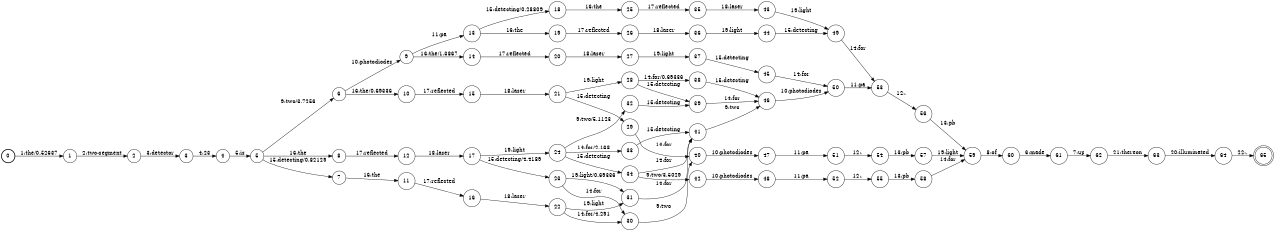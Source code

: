digraph FST {
rankdir = LR;
size = "8.5,11";
label = "";
center = 1;
orientation = Portrait;
ranksep = "0.4";
nodesep = "0.25";
0 [label = "0", shape = circle, style = bold, fontsize = 14]
	0 -> 1 [label = "1:the/0.52637", fontsize = 14];
1 [label = "1", shape = circle, style = solid, fontsize = 14]
	1 -> 2 [label = "2:two-segment", fontsize = 14];
2 [label = "2", shape = circle, style = solid, fontsize = 14]
	2 -> 3 [label = "3:detector", fontsize = 14];
3 [label = "3", shape = circle, style = solid, fontsize = 14]
	3 -> 4 [label = "4:23", fontsize = 14];
4 [label = "4", shape = circle, style = solid, fontsize = 14]
	4 -> 5 [label = "5:is", fontsize = 14];
5 [label = "5", shape = circle, style = solid, fontsize = 14]
	5 -> 8 [label = "16:the", fontsize = 14];
	5 -> 6 [label = "9:two/3.7256", fontsize = 14];
	5 -> 7 [label = "15:detecting/0.82129", fontsize = 14];
6 [label = "6", shape = circle, style = solid, fontsize = 14]
	6 -> 10 [label = "16:the/0.69336", fontsize = 14];
	6 -> 9 [label = "10:photodiodes", fontsize = 14];
7 [label = "7", shape = circle, style = solid, fontsize = 14]
	7 -> 11 [label = "16:the", fontsize = 14];
8 [label = "8", shape = circle, style = solid, fontsize = 14]
	8 -> 12 [label = "17:reflected", fontsize = 14];
9 [label = "9", shape = circle, style = solid, fontsize = 14]
	9 -> 14 [label = "16:the/1.3867", fontsize = 14];
	9 -> 13 [label = "11:pa", fontsize = 14];
10 [label = "10", shape = circle, style = solid, fontsize = 14]
	10 -> 15 [label = "17:reflected", fontsize = 14];
11 [label = "11", shape = circle, style = solid, fontsize = 14]
	11 -> 16 [label = "17:reflected", fontsize = 14];
12 [label = "12", shape = circle, style = solid, fontsize = 14]
	12 -> 17 [label = "18:laser", fontsize = 14];
13 [label = "13", shape = circle, style = solid, fontsize = 14]
	13 -> 19 [label = "16:the", fontsize = 14];
	13 -> 18 [label = "15:detecting/0.28809", fontsize = 14];
14 [label = "14", shape = circle, style = solid, fontsize = 14]
	14 -> 20 [label = "17:reflected", fontsize = 14];
15 [label = "15", shape = circle, style = solid, fontsize = 14]
	15 -> 21 [label = "18:laser", fontsize = 14];
16 [label = "16", shape = circle, style = solid, fontsize = 14]
	16 -> 22 [label = "18:laser", fontsize = 14];
17 [label = "17", shape = circle, style = solid, fontsize = 14]
	17 -> 23 [label = "15:detecting/4.4189", fontsize = 14];
	17 -> 24 [label = "19:light", fontsize = 14];
18 [label = "18", shape = circle, style = solid, fontsize = 14]
	18 -> 25 [label = "16:the", fontsize = 14];
19 [label = "19", shape = circle, style = solid, fontsize = 14]
	19 -> 26 [label = "17:reflected", fontsize = 14];
20 [label = "20", shape = circle, style = solid, fontsize = 14]
	20 -> 27 [label = "18:laser", fontsize = 14];
21 [label = "21", shape = circle, style = solid, fontsize = 14]
	21 -> 29 [label = "15:detecting", fontsize = 14];
	21 -> 28 [label = "19:light", fontsize = 14];
22 [label = "22", shape = circle, style = solid, fontsize = 14]
	22 -> 30 [label = "14:for/4.291", fontsize = 14];
	22 -> 31 [label = "19:light", fontsize = 14];
23 [label = "23", shape = circle, style = solid, fontsize = 14]
	23 -> 30 [label = "14:for", fontsize = 14];
	23 -> 31 [label = "19:light/0.69336", fontsize = 14];
24 [label = "24", shape = circle, style = solid, fontsize = 14]
	24 -> 32 [label = "9:two/5.1123", fontsize = 14];
	24 -> 33 [label = "14:for/2.168", fontsize = 14];
	24 -> 34 [label = "15:detecting", fontsize = 14];
25 [label = "25", shape = circle, style = solid, fontsize = 14]
	25 -> 35 [label = "17:reflected", fontsize = 14];
26 [label = "26", shape = circle, style = solid, fontsize = 14]
	26 -> 36 [label = "18:laser", fontsize = 14];
27 [label = "27", shape = circle, style = solid, fontsize = 14]
	27 -> 37 [label = "19:light", fontsize = 14];
28 [label = "28", shape = circle, style = solid, fontsize = 14]
	28 -> 38 [label = "14:for/0.69336", fontsize = 14];
	28 -> 39 [label = "15:detecting", fontsize = 14];
29 [label = "29", shape = circle, style = solid, fontsize = 14]
	29 -> 40 [label = "14:for", fontsize = 14];
30 [label = "30", shape = circle, style = solid, fontsize = 14]
	30 -> 40 [label = "9:two", fontsize = 14];
31 [label = "31", shape = circle, style = solid, fontsize = 14]
	31 -> 41 [label = "14:for", fontsize = 14];
32 [label = "32", shape = circle, style = solid, fontsize = 14]
	32 -> 39 [label = "15:detecting", fontsize = 14];
33 [label = "33", shape = circle, style = solid, fontsize = 14]
	33 -> 41 [label = "15:detecting", fontsize = 14];
34 [label = "34", shape = circle, style = solid, fontsize = 14]
	34 -> 42 [label = "9:two/3.5029", fontsize = 14];
	34 -> 41 [label = "14:for", fontsize = 14];
35 [label = "35", shape = circle, style = solid, fontsize = 14]
	35 -> 43 [label = "18:laser", fontsize = 14];
36 [label = "36", shape = circle, style = solid, fontsize = 14]
	36 -> 44 [label = "19:light", fontsize = 14];
37 [label = "37", shape = circle, style = solid, fontsize = 14]
	37 -> 45 [label = "15:detecting", fontsize = 14];
38 [label = "38", shape = circle, style = solid, fontsize = 14]
	38 -> 46 [label = "15:detecting", fontsize = 14];
39 [label = "39", shape = circle, style = solid, fontsize = 14]
	39 -> 46 [label = "14:for", fontsize = 14];
40 [label = "40", shape = circle, style = solid, fontsize = 14]
	40 -> 47 [label = "10:photodiodes", fontsize = 14];
41 [label = "41", shape = circle, style = solid, fontsize = 14]
	41 -> 46 [label = "9:two", fontsize = 14];
42 [label = "42", shape = circle, style = solid, fontsize = 14]
	42 -> 48 [label = "10:photodiodes", fontsize = 14];
43 [label = "43", shape = circle, style = solid, fontsize = 14]
	43 -> 49 [label = "19:light", fontsize = 14];
44 [label = "44", shape = circle, style = solid, fontsize = 14]
	44 -> 49 [label = "15:detecting", fontsize = 14];
45 [label = "45", shape = circle, style = solid, fontsize = 14]
	45 -> 50 [label = "14:for", fontsize = 14];
46 [label = "46", shape = circle, style = solid, fontsize = 14]
	46 -> 50 [label = "10:photodiodes", fontsize = 14];
47 [label = "47", shape = circle, style = solid, fontsize = 14]
	47 -> 51 [label = "11:pa", fontsize = 14];
48 [label = "48", shape = circle, style = solid, fontsize = 14]
	48 -> 52 [label = "11:pa", fontsize = 14];
49 [label = "49", shape = circle, style = solid, fontsize = 14]
	49 -> 53 [label = "14:for", fontsize = 14];
50 [label = "50", shape = circle, style = solid, fontsize = 14]
	50 -> 53 [label = "11:pa", fontsize = 14];
51 [label = "51", shape = circle, style = solid, fontsize = 14]
	51 -> 54 [label = "12:,", fontsize = 14];
52 [label = "52", shape = circle, style = solid, fontsize = 14]
	52 -> 55 [label = "12:,", fontsize = 14];
53 [label = "53", shape = circle, style = solid, fontsize = 14]
	53 -> 56 [label = "12:,", fontsize = 14];
54 [label = "54", shape = circle, style = solid, fontsize = 14]
	54 -> 57 [label = "13:pb", fontsize = 14];
55 [label = "55", shape = circle, style = solid, fontsize = 14]
	55 -> 58 [label = "13:pb", fontsize = 14];
56 [label = "56", shape = circle, style = solid, fontsize = 14]
	56 -> 59 [label = "13:pb", fontsize = 14];
57 [label = "57", shape = circle, style = solid, fontsize = 14]
	57 -> 59 [label = "19:light", fontsize = 14];
58 [label = "58", shape = circle, style = solid, fontsize = 14]
	58 -> 59 [label = "14:for", fontsize = 14];
59 [label = "59", shape = circle, style = solid, fontsize = 14]
	59 -> 60 [label = "8:of", fontsize = 14];
60 [label = "60", shape = circle, style = solid, fontsize = 14]
	60 -> 61 [label = "6:made", fontsize = 14];
61 [label = "61", shape = circle, style = solid, fontsize = 14]
	61 -> 62 [label = "7:up", fontsize = 14];
62 [label = "62", shape = circle, style = solid, fontsize = 14]
	62 -> 63 [label = "21:thereon", fontsize = 14];
63 [label = "63", shape = circle, style = solid, fontsize = 14]
	63 -> 64 [label = "20:illuminated", fontsize = 14];
64 [label = "64", shape = circle, style = solid, fontsize = 14]
	64 -> 65 [label = "22:.", fontsize = 14];
65 [label = "65", shape = doublecircle, style = solid, fontsize = 14]
}
